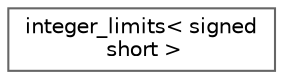 digraph "Graphical Class Hierarchy"
{
 // LATEX_PDF_SIZE
  bgcolor="transparent";
  edge [fontname=Helvetica,fontsize=10,labelfontname=Helvetica,labelfontsize=10];
  node [fontname=Helvetica,fontsize=10,shape=box,height=0.2,width=0.4];
  rankdir="LR";
  Node0 [id="Node000000",label="integer_limits\< signed\l short \>",height=0.2,width=0.4,color="grey40", fillcolor="white", style="filled",URL="$structinteger__limits.html",tooltip=" "];
}
